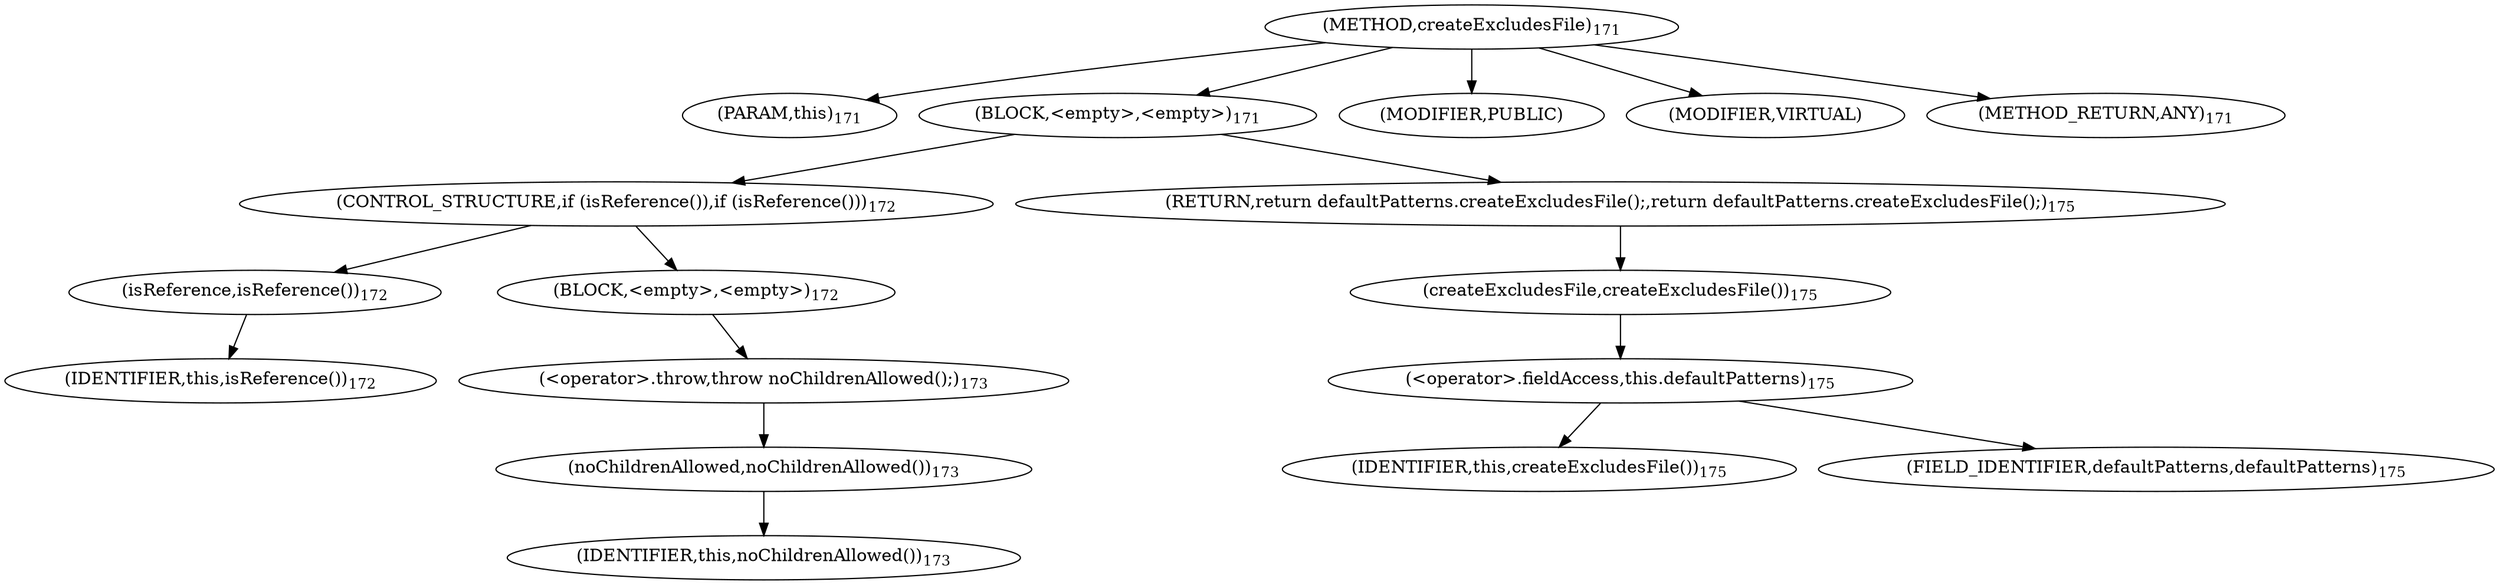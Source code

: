 digraph "createExcludesFile" {  
"303" [label = <(METHOD,createExcludesFile)<SUB>171</SUB>> ]
"35" [label = <(PARAM,this)<SUB>171</SUB>> ]
"304" [label = <(BLOCK,&lt;empty&gt;,&lt;empty&gt;)<SUB>171</SUB>> ]
"305" [label = <(CONTROL_STRUCTURE,if (isReference()),if (isReference()))<SUB>172</SUB>> ]
"306" [label = <(isReference,isReference())<SUB>172</SUB>> ]
"34" [label = <(IDENTIFIER,this,isReference())<SUB>172</SUB>> ]
"307" [label = <(BLOCK,&lt;empty&gt;,&lt;empty&gt;)<SUB>172</SUB>> ]
"308" [label = <(&lt;operator&gt;.throw,throw noChildrenAllowed();)<SUB>173</SUB>> ]
"309" [label = <(noChildrenAllowed,noChildrenAllowed())<SUB>173</SUB>> ]
"36" [label = <(IDENTIFIER,this,noChildrenAllowed())<SUB>173</SUB>> ]
"310" [label = <(RETURN,return defaultPatterns.createExcludesFile();,return defaultPatterns.createExcludesFile();)<SUB>175</SUB>> ]
"311" [label = <(createExcludesFile,createExcludesFile())<SUB>175</SUB>> ]
"312" [label = <(&lt;operator&gt;.fieldAccess,this.defaultPatterns)<SUB>175</SUB>> ]
"313" [label = <(IDENTIFIER,this,createExcludesFile())<SUB>175</SUB>> ]
"314" [label = <(FIELD_IDENTIFIER,defaultPatterns,defaultPatterns)<SUB>175</SUB>> ]
"315" [label = <(MODIFIER,PUBLIC)> ]
"316" [label = <(MODIFIER,VIRTUAL)> ]
"317" [label = <(METHOD_RETURN,ANY)<SUB>171</SUB>> ]
  "303" -> "35" 
  "303" -> "304" 
  "303" -> "315" 
  "303" -> "316" 
  "303" -> "317" 
  "304" -> "305" 
  "304" -> "310" 
  "305" -> "306" 
  "305" -> "307" 
  "306" -> "34" 
  "307" -> "308" 
  "308" -> "309" 
  "309" -> "36" 
  "310" -> "311" 
  "311" -> "312" 
  "312" -> "313" 
  "312" -> "314" 
}
